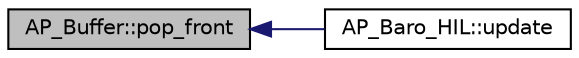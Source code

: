 digraph "AP_Buffer::pop_front"
{
 // INTERACTIVE_SVG=YES
  edge [fontname="Helvetica",fontsize="10",labelfontname="Helvetica",labelfontsize="10"];
  node [fontname="Helvetica",fontsize="10",shape=record];
  rankdir="LR";
  Node1 [label="AP_Buffer::pop_front",height=0.2,width=0.4,color="black", fillcolor="grey75", style="filled", fontcolor="black"];
  Node1 -> Node2 [dir="back",color="midnightblue",fontsize="10",style="solid",fontname="Helvetica"];
  Node2 [label="AP_Baro_HIL::update",height=0.2,width=0.4,color="black", fillcolor="white", style="filled",URL="$classAP__Baro__HIL.html#ae8fa8144136d020a776337f27c7cf7fa"];
}
